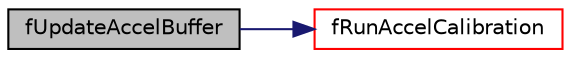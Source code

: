 digraph "fUpdateAccelBuffer"
{
  edge [fontname="Helvetica",fontsize="10",labelfontname="Helvetica",labelfontsize="10"];
  node [fontname="Helvetica",fontsize="10",shape=record];
  rankdir="LR";
  Node72 [label="fUpdateAccelBuffer",height=0.2,width=0.4,color="black", fillcolor="grey75", style="filled", fontcolor="black"];
  Node72 -> Node73 [color="midnightblue",fontsize="10",style="solid",fontname="Helvetica"];
  Node73 [label="fRunAccelCalibration",height=0.2,width=0.4,color="red", fillcolor="white", style="filled",URL="$precision_accelerometer_8c.html#a2670a39e8be35e9bad5a75d0ec8ca821",tooltip="function runs the precision accelerometer calibration "];
}

